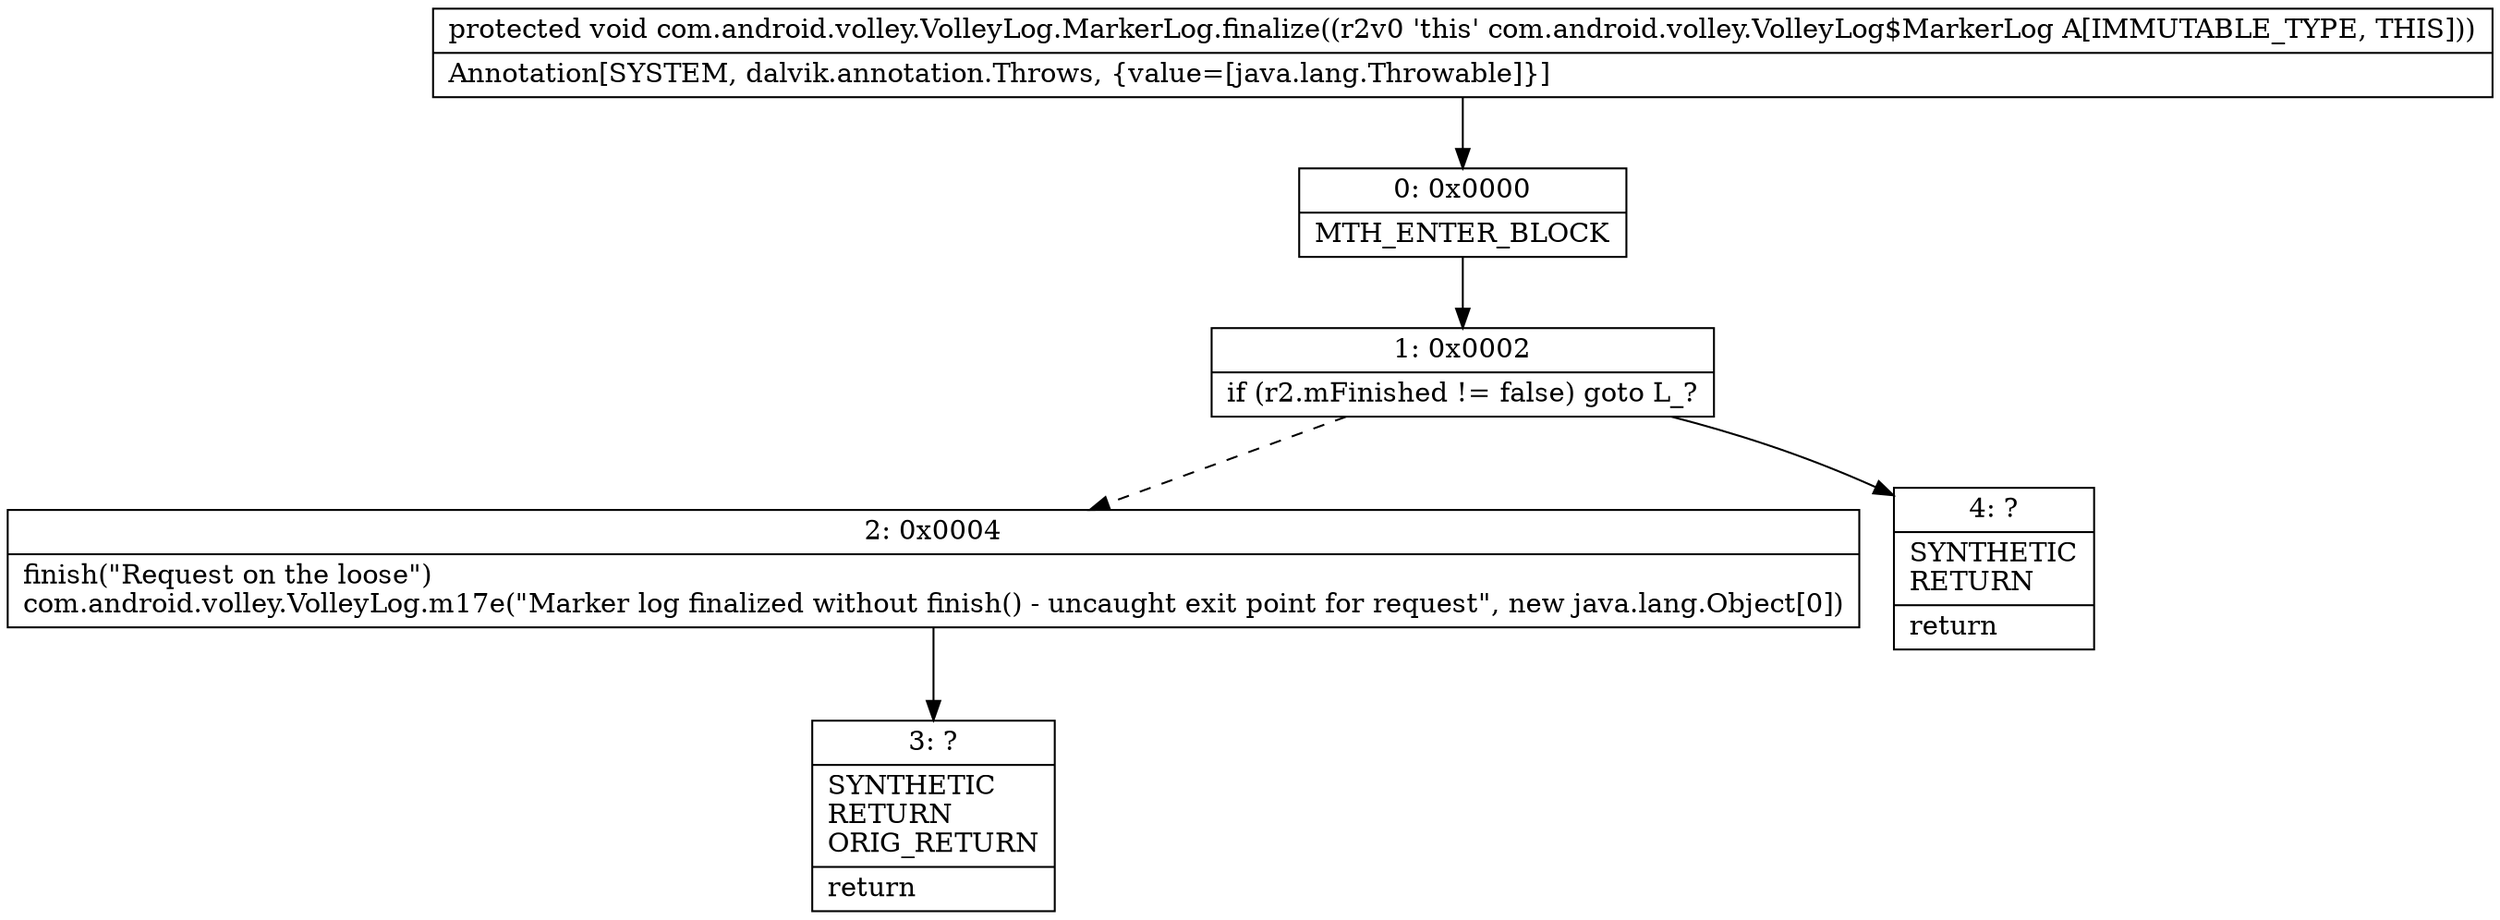 digraph "CFG forcom.android.volley.VolleyLog.MarkerLog.finalize()V" {
Node_0 [shape=record,label="{0\:\ 0x0000|MTH_ENTER_BLOCK\l}"];
Node_1 [shape=record,label="{1\:\ 0x0002|if (r2.mFinished != false) goto L_?\l}"];
Node_2 [shape=record,label="{2\:\ 0x0004|finish(\"Request on the loose\")\lcom.android.volley.VolleyLog.m17e(\"Marker log finalized without finish() \- uncaught exit point for request\", new java.lang.Object[0])\l}"];
Node_3 [shape=record,label="{3\:\ ?|SYNTHETIC\lRETURN\lORIG_RETURN\l|return\l}"];
Node_4 [shape=record,label="{4\:\ ?|SYNTHETIC\lRETURN\l|return\l}"];
MethodNode[shape=record,label="{protected void com.android.volley.VolleyLog.MarkerLog.finalize((r2v0 'this' com.android.volley.VolleyLog$MarkerLog A[IMMUTABLE_TYPE, THIS]))  | Annotation[SYSTEM, dalvik.annotation.Throws, \{value=[java.lang.Throwable]\}]\l}"];
MethodNode -> Node_0;
Node_0 -> Node_1;
Node_1 -> Node_2[style=dashed];
Node_1 -> Node_4;
Node_2 -> Node_3;
}


